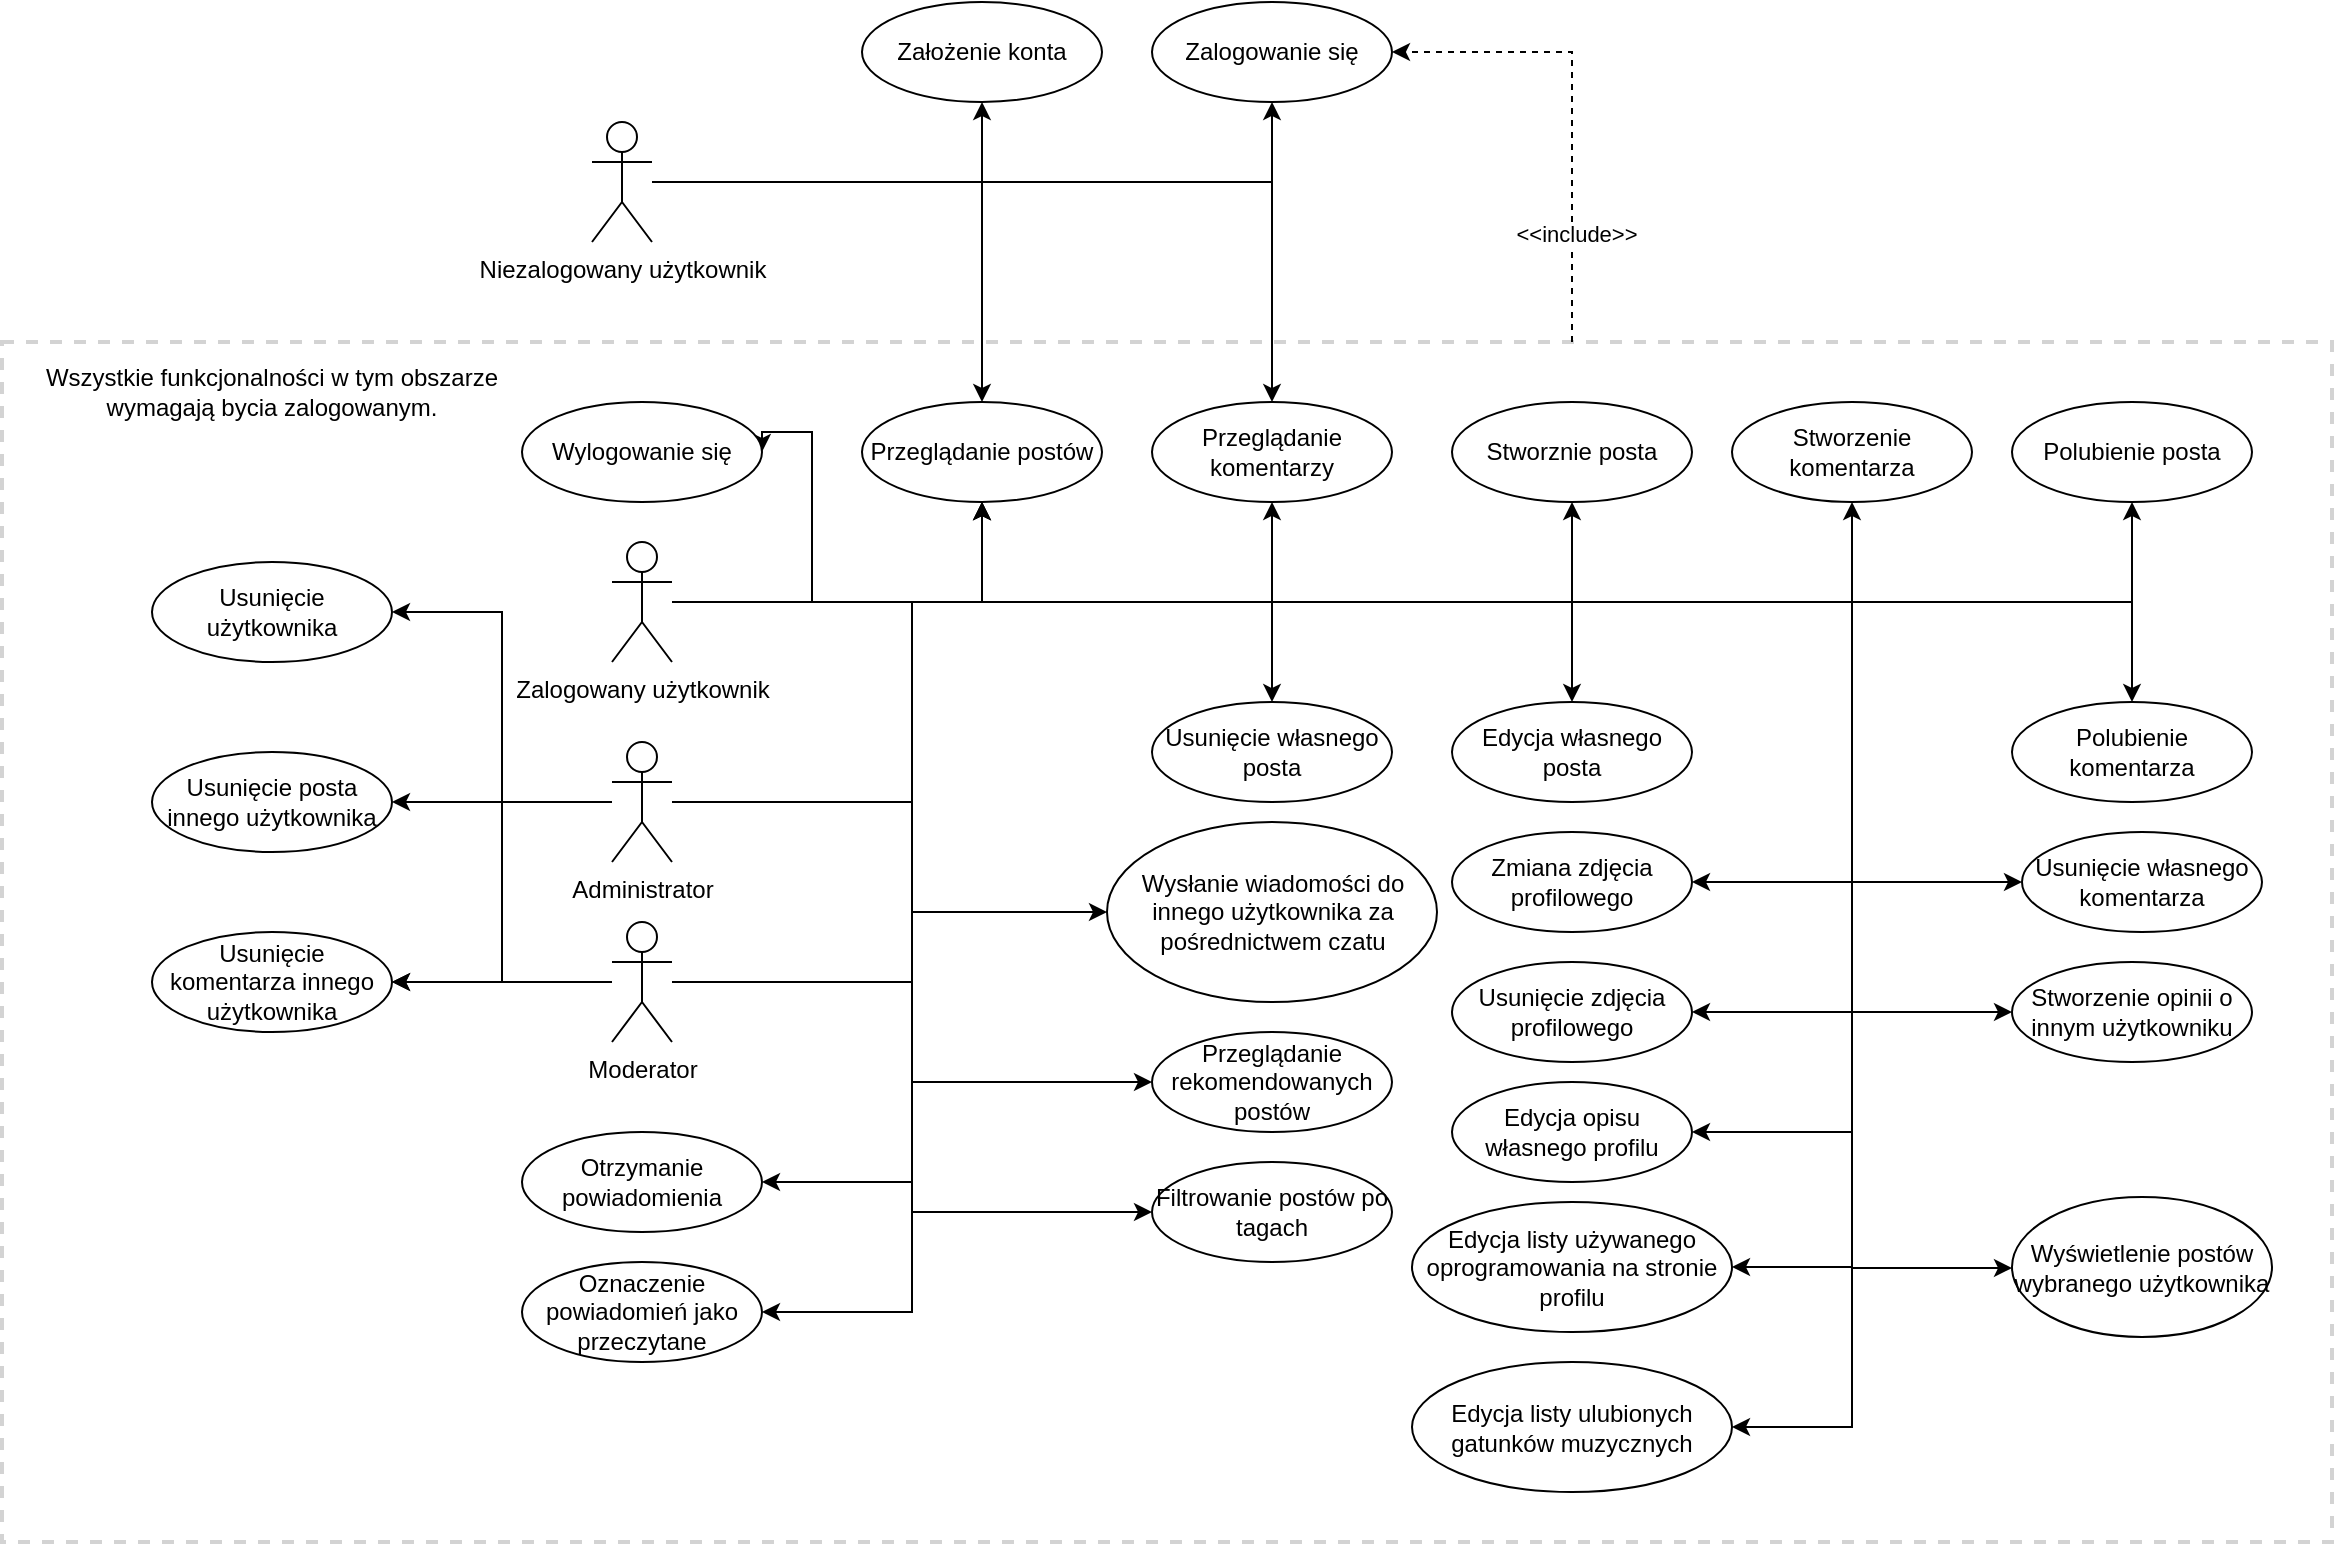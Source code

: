 <mxfile version="28.2.7">
  <diagram name="Strona-1" id="_F1ITJ8noyagQ5atvGh4">
    <mxGraphModel dx="4240" dy="1314" grid="1" gridSize="10" guides="1" tooltips="1" connect="1" arrows="1" fold="1" page="1" pageScale="1" pageWidth="827" pageHeight="1169" math="0" shadow="0">
      <root>
        <mxCell id="0" />
        <mxCell id="1" parent="0" />
        <mxCell id="VOd6qsCjv6AZuIN5jcSB-44" value="" style="rounded=0;whiteSpace=wrap;html=1;fillColor=none;strokeColor=light-dark(#D3D3D3,#DADADA);strokeWidth=2;dashed=1;" vertex="1" parent="1">
          <mxGeometry x="-215" y="420" width="1165" height="600" as="geometry" />
        </mxCell>
        <mxCell id="VOd6qsCjv6AZuIN5jcSB-64" style="edgeStyle=orthogonalEdgeStyle;rounded=0;orthogonalLoop=1;jettySize=auto;html=1;entryX=1;entryY=0.5;entryDx=0;entryDy=0;dashed=1;" edge="1" parent="1" source="VOd6qsCjv6AZuIN5jcSB-44" target="VOd6qsCjv6AZuIN5jcSB-47">
          <mxGeometry relative="1" as="geometry">
            <Array as="points">
              <mxPoint x="570" y="275" />
            </Array>
          </mxGeometry>
        </mxCell>
        <mxCell id="VOd6qsCjv6AZuIN5jcSB-65" value="&amp;lt;&amp;lt;include&amp;gt;&amp;gt;" style="edgeLabel;html=1;align=center;verticalAlign=middle;resizable=0;points=[];" vertex="1" connectable="0" parent="VOd6qsCjv6AZuIN5jcSB-64">
          <mxGeometry x="-0.539" y="-3" relative="1" as="geometry">
            <mxPoint x="-1" as="offset" />
          </mxGeometry>
        </mxCell>
        <mxCell id="VOd6qsCjv6AZuIN5jcSB-7" style="edgeStyle=orthogonalEdgeStyle;rounded=0;orthogonalLoop=1;jettySize=auto;html=1;" edge="1" parent="1" source="VOd6qsCjv6AZuIN5jcSB-1" target="VOd6qsCjv6AZuIN5jcSB-5">
          <mxGeometry relative="1" as="geometry" />
        </mxCell>
        <mxCell id="VOd6qsCjv6AZuIN5jcSB-8" style="edgeStyle=orthogonalEdgeStyle;rounded=0;orthogonalLoop=1;jettySize=auto;html=1;entryX=0.5;entryY=0;entryDx=0;entryDy=0;" edge="1" parent="1" source="VOd6qsCjv6AZuIN5jcSB-1" target="VOd6qsCjv6AZuIN5jcSB-6">
          <mxGeometry relative="1" as="geometry">
            <Array as="points">
              <mxPoint x="420" y="340" />
            </Array>
          </mxGeometry>
        </mxCell>
        <mxCell id="VOd6qsCjv6AZuIN5jcSB-48" style="edgeStyle=orthogonalEdgeStyle;rounded=0;orthogonalLoop=1;jettySize=auto;html=1;entryX=0.5;entryY=1;entryDx=0;entryDy=0;" edge="1" parent="1" source="VOd6qsCjv6AZuIN5jcSB-1" target="VOd6qsCjv6AZuIN5jcSB-47">
          <mxGeometry relative="1" as="geometry" />
        </mxCell>
        <mxCell id="VOd6qsCjv6AZuIN5jcSB-67" style="edgeStyle=orthogonalEdgeStyle;rounded=0;orthogonalLoop=1;jettySize=auto;html=1;entryX=0.5;entryY=1;entryDx=0;entryDy=0;" edge="1" parent="1" source="VOd6qsCjv6AZuIN5jcSB-1" target="VOd6qsCjv6AZuIN5jcSB-66">
          <mxGeometry relative="1" as="geometry" />
        </mxCell>
        <mxCell id="VOd6qsCjv6AZuIN5jcSB-1" value="Niezalogowany użytkownik&lt;div&gt;&lt;br&gt;&lt;/div&gt;" style="shape=umlActor;verticalLabelPosition=bottom;verticalAlign=top;html=1;outlineConnect=0;" vertex="1" parent="1">
          <mxGeometry x="80" y="310" width="30" height="60" as="geometry" />
        </mxCell>
        <mxCell id="VOd6qsCjv6AZuIN5jcSB-10" style="edgeStyle=orthogonalEdgeStyle;rounded=0;orthogonalLoop=1;jettySize=auto;html=1;entryX=0.5;entryY=1;entryDx=0;entryDy=0;" edge="1" parent="1" source="VOd6qsCjv6AZuIN5jcSB-2" target="VOd6qsCjv6AZuIN5jcSB-5">
          <mxGeometry relative="1" as="geometry" />
        </mxCell>
        <mxCell id="VOd6qsCjv6AZuIN5jcSB-11" style="edgeStyle=orthogonalEdgeStyle;rounded=0;orthogonalLoop=1;jettySize=auto;html=1;entryX=0.5;entryY=1;entryDx=0;entryDy=0;curved=0;" edge="1" parent="1" source="VOd6qsCjv6AZuIN5jcSB-2" target="VOd6qsCjv6AZuIN5jcSB-6">
          <mxGeometry relative="1" as="geometry" />
        </mxCell>
        <mxCell id="VOd6qsCjv6AZuIN5jcSB-21" style="edgeStyle=orthogonalEdgeStyle;rounded=0;orthogonalLoop=1;jettySize=auto;html=1;entryX=0.5;entryY=1;entryDx=0;entryDy=0;" edge="1" parent="1" source="VOd6qsCjv6AZuIN5jcSB-2" target="VOd6qsCjv6AZuIN5jcSB-17">
          <mxGeometry relative="1" as="geometry" />
        </mxCell>
        <mxCell id="VOd6qsCjv6AZuIN5jcSB-22" style="edgeStyle=orthogonalEdgeStyle;rounded=0;orthogonalLoop=1;jettySize=auto;html=1;entryX=0.5;entryY=1;entryDx=0;entryDy=0;" edge="1" parent="1" source="VOd6qsCjv6AZuIN5jcSB-2" target="VOd6qsCjv6AZuIN5jcSB-18">
          <mxGeometry relative="1" as="geometry" />
        </mxCell>
        <mxCell id="VOd6qsCjv6AZuIN5jcSB-27" style="edgeStyle=orthogonalEdgeStyle;rounded=0;orthogonalLoop=1;jettySize=auto;html=1;" edge="1" parent="1" source="VOd6qsCjv6AZuIN5jcSB-2" target="VOd6qsCjv6AZuIN5jcSB-26">
          <mxGeometry relative="1" as="geometry" />
        </mxCell>
        <mxCell id="VOd6qsCjv6AZuIN5jcSB-29" style="edgeStyle=orthogonalEdgeStyle;rounded=0;orthogonalLoop=1;jettySize=auto;html=1;" edge="1" parent="1" source="VOd6qsCjv6AZuIN5jcSB-2" target="VOd6qsCjv6AZuIN5jcSB-28">
          <mxGeometry relative="1" as="geometry" />
        </mxCell>
        <mxCell id="VOd6qsCjv6AZuIN5jcSB-31" style="edgeStyle=orthogonalEdgeStyle;rounded=0;orthogonalLoop=1;jettySize=auto;html=1;" edge="1" parent="1" source="VOd6qsCjv6AZuIN5jcSB-2" target="VOd6qsCjv6AZuIN5jcSB-30">
          <mxGeometry relative="1" as="geometry">
            <Array as="points">
              <mxPoint x="710" y="550" />
              <mxPoint x="710" y="690" />
            </Array>
          </mxGeometry>
        </mxCell>
        <mxCell id="VOd6qsCjv6AZuIN5jcSB-33" style="edgeStyle=orthogonalEdgeStyle;rounded=0;orthogonalLoop=1;jettySize=auto;html=1;entryX=0;entryY=0.5;entryDx=0;entryDy=0;" edge="1" parent="1" source="VOd6qsCjv6AZuIN5jcSB-2" target="VOd6qsCjv6AZuIN5jcSB-32">
          <mxGeometry relative="1" as="geometry">
            <Array as="points">
              <mxPoint x="240" y="550" />
              <mxPoint x="240" y="705" />
            </Array>
          </mxGeometry>
        </mxCell>
        <mxCell id="VOd6qsCjv6AZuIN5jcSB-51" style="edgeStyle=orthogonalEdgeStyle;rounded=0;orthogonalLoop=1;jettySize=auto;html=1;entryX=1;entryY=0.5;entryDx=0;entryDy=0;" edge="1" parent="1" source="VOd6qsCjv6AZuIN5jcSB-2" target="VOd6qsCjv6AZuIN5jcSB-49">
          <mxGeometry relative="1" as="geometry">
            <Array as="points">
              <mxPoint x="190" y="550" />
              <mxPoint x="190" y="465" />
            </Array>
          </mxGeometry>
        </mxCell>
        <mxCell id="VOd6qsCjv6AZuIN5jcSB-62" style="edgeStyle=orthogonalEdgeStyle;rounded=0;orthogonalLoop=1;jettySize=auto;html=1;entryX=0.5;entryY=0;entryDx=0;entryDy=0;" edge="1" parent="1" source="VOd6qsCjv6AZuIN5jcSB-2" target="VOd6qsCjv6AZuIN5jcSB-61">
          <mxGeometry relative="1" as="geometry" />
        </mxCell>
        <mxCell id="VOd6qsCjv6AZuIN5jcSB-63" style="edgeStyle=orthogonalEdgeStyle;rounded=0;orthogonalLoop=1;jettySize=auto;html=1;entryX=0.5;entryY=1;entryDx=0;entryDy=0;" edge="1" parent="1" source="VOd6qsCjv6AZuIN5jcSB-2" target="VOd6qsCjv6AZuIN5jcSB-60">
          <mxGeometry relative="1" as="geometry" />
        </mxCell>
        <mxCell id="VOd6qsCjv6AZuIN5jcSB-75" style="edgeStyle=orthogonalEdgeStyle;rounded=0;orthogonalLoop=1;jettySize=auto;html=1;entryX=0;entryY=0.5;entryDx=0;entryDy=0;" edge="1" parent="1" source="VOd6qsCjv6AZuIN5jcSB-2" target="VOd6qsCjv6AZuIN5jcSB-74">
          <mxGeometry relative="1" as="geometry">
            <Array as="points">
              <mxPoint x="710" y="550" />
              <mxPoint x="710" y="755" />
            </Array>
          </mxGeometry>
        </mxCell>
        <mxCell id="VOd6qsCjv6AZuIN5jcSB-80" style="edgeStyle=orthogonalEdgeStyle;rounded=0;orthogonalLoop=1;jettySize=auto;html=1;entryX=0;entryY=0.5;entryDx=0;entryDy=0;" edge="1" parent="1" source="VOd6qsCjv6AZuIN5jcSB-2" target="VOd6qsCjv6AZuIN5jcSB-79">
          <mxGeometry relative="1" as="geometry">
            <Array as="points">
              <mxPoint x="710" y="550" />
              <mxPoint x="710" y="883" />
              <mxPoint x="790" y="883" />
            </Array>
          </mxGeometry>
        </mxCell>
        <mxCell id="VOd6qsCjv6AZuIN5jcSB-81" style="edgeStyle=orthogonalEdgeStyle;rounded=0;orthogonalLoop=1;jettySize=auto;html=1;entryX=1;entryY=0.5;entryDx=0;entryDy=0;" edge="1" parent="1" source="VOd6qsCjv6AZuIN5jcSB-2" target="VOd6qsCjv6AZuIN5jcSB-68">
          <mxGeometry relative="1" as="geometry">
            <Array as="points">
              <mxPoint x="710" y="550" />
              <mxPoint x="710" y="690" />
            </Array>
          </mxGeometry>
        </mxCell>
        <mxCell id="VOd6qsCjv6AZuIN5jcSB-82" style="edgeStyle=orthogonalEdgeStyle;rounded=0;orthogonalLoop=1;jettySize=auto;html=1;entryX=1;entryY=0.5;entryDx=0;entryDy=0;" edge="1" parent="1" source="VOd6qsCjv6AZuIN5jcSB-2" target="VOd6qsCjv6AZuIN5jcSB-69">
          <mxGeometry relative="1" as="geometry">
            <Array as="points">
              <mxPoint x="710" y="550" />
              <mxPoint x="710" y="815" />
            </Array>
          </mxGeometry>
        </mxCell>
        <mxCell id="VOd6qsCjv6AZuIN5jcSB-85" style="edgeStyle=orthogonalEdgeStyle;rounded=0;orthogonalLoop=1;jettySize=auto;html=1;entryX=1;entryY=0.5;entryDx=0;entryDy=0;" edge="1" parent="1" source="VOd6qsCjv6AZuIN5jcSB-2" target="VOd6qsCjv6AZuIN5jcSB-84">
          <mxGeometry relative="1" as="geometry">
            <Array as="points">
              <mxPoint x="710" y="550" />
              <mxPoint x="710" y="755" />
            </Array>
          </mxGeometry>
        </mxCell>
        <mxCell id="VOd6qsCjv6AZuIN5jcSB-86" style="edgeStyle=orthogonalEdgeStyle;rounded=0;orthogonalLoop=1;jettySize=auto;html=1;entryX=1;entryY=0.5;entryDx=0;entryDy=0;" edge="1" parent="1" source="VOd6qsCjv6AZuIN5jcSB-2" target="VOd6qsCjv6AZuIN5jcSB-70">
          <mxGeometry relative="1" as="geometry">
            <Array as="points">
              <mxPoint x="710" y="550" />
              <mxPoint x="710" y="882" />
            </Array>
          </mxGeometry>
        </mxCell>
        <mxCell id="VOd6qsCjv6AZuIN5jcSB-87" style="edgeStyle=orthogonalEdgeStyle;rounded=0;orthogonalLoop=1;jettySize=auto;html=1;entryX=1;entryY=0.5;entryDx=0;entryDy=0;" edge="1" parent="1" source="VOd6qsCjv6AZuIN5jcSB-2" target="VOd6qsCjv6AZuIN5jcSB-71">
          <mxGeometry relative="1" as="geometry">
            <Array as="points">
              <mxPoint x="710" y="550" />
              <mxPoint x="710" y="962" />
            </Array>
          </mxGeometry>
        </mxCell>
        <mxCell id="VOd6qsCjv6AZuIN5jcSB-2" value="Zalogowany użytkownik&lt;div&gt;&lt;br&gt;&lt;/div&gt;" style="shape=umlActor;verticalLabelPosition=bottom;verticalAlign=top;html=1;outlineConnect=0;" vertex="1" parent="1">
          <mxGeometry x="90" y="520" width="30" height="60" as="geometry" />
        </mxCell>
        <mxCell id="VOd6qsCjv6AZuIN5jcSB-35" style="edgeStyle=orthogonalEdgeStyle;rounded=0;orthogonalLoop=1;jettySize=auto;html=1;" edge="1" parent="1" source="VOd6qsCjv6AZuIN5jcSB-3" target="VOd6qsCjv6AZuIN5jcSB-5">
          <mxGeometry relative="1" as="geometry">
            <Array as="points">
              <mxPoint x="240" y="740" />
              <mxPoint x="240" y="550" />
              <mxPoint x="275" y="550" />
            </Array>
          </mxGeometry>
        </mxCell>
        <mxCell id="VOd6qsCjv6AZuIN5jcSB-39" style="edgeStyle=orthogonalEdgeStyle;rounded=0;orthogonalLoop=1;jettySize=auto;html=1;" edge="1" parent="1" source="VOd6qsCjv6AZuIN5jcSB-3" target="VOd6qsCjv6AZuIN5jcSB-38">
          <mxGeometry relative="1" as="geometry" />
        </mxCell>
        <mxCell id="VOd6qsCjv6AZuIN5jcSB-54" style="edgeStyle=orthogonalEdgeStyle;rounded=0;orthogonalLoop=1;jettySize=auto;html=1;" edge="1" parent="1" source="VOd6qsCjv6AZuIN5jcSB-3" target="VOd6qsCjv6AZuIN5jcSB-52">
          <mxGeometry relative="1" as="geometry" />
        </mxCell>
        <mxCell id="VOd6qsCjv6AZuIN5jcSB-55" style="edgeStyle=orthogonalEdgeStyle;rounded=0;orthogonalLoop=1;jettySize=auto;html=1;entryX=0;entryY=0.5;entryDx=0;entryDy=0;" edge="1" parent="1" source="VOd6qsCjv6AZuIN5jcSB-3" target="VOd6qsCjv6AZuIN5jcSB-53">
          <mxGeometry relative="1" as="geometry" />
        </mxCell>
        <mxCell id="VOd6qsCjv6AZuIN5jcSB-58" style="edgeStyle=orthogonalEdgeStyle;rounded=0;orthogonalLoop=1;jettySize=auto;html=1;entryX=1;entryY=0.5;entryDx=0;entryDy=0;" edge="1" parent="1" source="VOd6qsCjv6AZuIN5jcSB-3" target="VOd6qsCjv6AZuIN5jcSB-56">
          <mxGeometry relative="1" as="geometry">
            <Array as="points">
              <mxPoint x="240" y="740" />
              <mxPoint x="240" y="840" />
            </Array>
          </mxGeometry>
        </mxCell>
        <mxCell id="VOd6qsCjv6AZuIN5jcSB-59" style="edgeStyle=orthogonalEdgeStyle;rounded=0;orthogonalLoop=1;jettySize=auto;html=1;entryX=1;entryY=0.5;entryDx=0;entryDy=0;" edge="1" parent="1" source="VOd6qsCjv6AZuIN5jcSB-3" target="VOd6qsCjv6AZuIN5jcSB-57">
          <mxGeometry relative="1" as="geometry">
            <Array as="points">
              <mxPoint x="240" y="740" />
              <mxPoint x="240" y="905" />
            </Array>
          </mxGeometry>
        </mxCell>
        <mxCell id="VOd6qsCjv6AZuIN5jcSB-3" value="&lt;div&gt;Moderator&lt;/div&gt;" style="shape=umlActor;verticalLabelPosition=bottom;verticalAlign=top;html=1;outlineConnect=0;" vertex="1" parent="1">
          <mxGeometry x="90" y="710" width="30" height="60" as="geometry" />
        </mxCell>
        <mxCell id="VOd6qsCjv6AZuIN5jcSB-34" style="edgeStyle=orthogonalEdgeStyle;rounded=0;orthogonalLoop=1;jettySize=auto;html=1;" edge="1" parent="1" source="VOd6qsCjv6AZuIN5jcSB-4" target="VOd6qsCjv6AZuIN5jcSB-5">
          <mxGeometry relative="1" as="geometry">
            <Array as="points">
              <mxPoint x="240" y="650" />
              <mxPoint x="240" y="550" />
              <mxPoint x="275" y="550" />
            </Array>
          </mxGeometry>
        </mxCell>
        <mxCell id="VOd6qsCjv6AZuIN5jcSB-37" style="edgeStyle=orthogonalEdgeStyle;rounded=0;orthogonalLoop=1;jettySize=auto;html=1;" edge="1" parent="1" source="VOd6qsCjv6AZuIN5jcSB-4" target="VOd6qsCjv6AZuIN5jcSB-36">
          <mxGeometry relative="1" as="geometry" />
        </mxCell>
        <mxCell id="VOd6qsCjv6AZuIN5jcSB-40" style="edgeStyle=orthogonalEdgeStyle;rounded=0;orthogonalLoop=1;jettySize=auto;html=1;entryX=1;entryY=0.5;entryDx=0;entryDy=0;" edge="1" parent="1" source="VOd6qsCjv6AZuIN5jcSB-4" target="VOd6qsCjv6AZuIN5jcSB-38">
          <mxGeometry relative="1" as="geometry" />
        </mxCell>
        <mxCell id="VOd6qsCjv6AZuIN5jcSB-43" style="edgeStyle=orthogonalEdgeStyle;rounded=0;orthogonalLoop=1;jettySize=auto;html=1;entryX=1;entryY=0.5;entryDx=0;entryDy=0;" edge="1" parent="1" source="VOd6qsCjv6AZuIN5jcSB-4" target="VOd6qsCjv6AZuIN5jcSB-42">
          <mxGeometry relative="1" as="geometry" />
        </mxCell>
        <mxCell id="VOd6qsCjv6AZuIN5jcSB-4" value="&lt;div&gt;Administrator&lt;/div&gt;" style="shape=umlActor;verticalLabelPosition=bottom;verticalAlign=top;html=1;outlineConnect=0;" vertex="1" parent="1">
          <mxGeometry x="90" y="620" width="30" height="60" as="geometry" />
        </mxCell>
        <mxCell id="VOd6qsCjv6AZuIN5jcSB-5" value="Przeglądanie postów" style="ellipse;whiteSpace=wrap;html=1;" vertex="1" parent="1">
          <mxGeometry x="215" y="450" width="120" height="50" as="geometry" />
        </mxCell>
        <mxCell id="VOd6qsCjv6AZuIN5jcSB-6" value="Przeglądanie komentarzy" style="ellipse;whiteSpace=wrap;html=1;" vertex="1" parent="1">
          <mxGeometry x="360" y="450" width="120" height="50" as="geometry" />
        </mxCell>
        <mxCell id="VOd6qsCjv6AZuIN5jcSB-17" value="Stworznie posta" style="ellipse;whiteSpace=wrap;html=1;" vertex="1" parent="1">
          <mxGeometry x="510" y="450" width="120" height="50" as="geometry" />
        </mxCell>
        <mxCell id="VOd6qsCjv6AZuIN5jcSB-18" value="Stworzenie komentarza" style="ellipse;whiteSpace=wrap;html=1;" vertex="1" parent="1">
          <mxGeometry x="650" y="450" width="120" height="50" as="geometry" />
        </mxCell>
        <mxCell id="VOd6qsCjv6AZuIN5jcSB-26" value="Edycja własnego posta" style="ellipse;whiteSpace=wrap;html=1;" vertex="1" parent="1">
          <mxGeometry x="510" y="600" width="120" height="50" as="geometry" />
        </mxCell>
        <mxCell id="VOd6qsCjv6AZuIN5jcSB-28" value="Usunięcie własnego posta" style="ellipse;whiteSpace=wrap;html=1;" vertex="1" parent="1">
          <mxGeometry x="360" y="600" width="120" height="50" as="geometry" />
        </mxCell>
        <mxCell id="VOd6qsCjv6AZuIN5jcSB-30" value="Usunięcie własnego komentarza" style="ellipse;whiteSpace=wrap;html=1;" vertex="1" parent="1">
          <mxGeometry x="795" y="665" width="120" height="50" as="geometry" />
        </mxCell>
        <mxCell id="VOd6qsCjv6AZuIN5jcSB-32" value="Wysłanie wiadomości do innego użytkownika za pośrednictwem czatu" style="ellipse;whiteSpace=wrap;html=1;" vertex="1" parent="1">
          <mxGeometry x="337.5" y="660" width="165" height="90" as="geometry" />
        </mxCell>
        <mxCell id="VOd6qsCjv6AZuIN5jcSB-36" value="Usunięcie posta innego użytkownika" style="ellipse;whiteSpace=wrap;html=1;" vertex="1" parent="1">
          <mxGeometry x="-140" y="625" width="120" height="50" as="geometry" />
        </mxCell>
        <mxCell id="VOd6qsCjv6AZuIN5jcSB-38" value="Usunięcie komentarza innego użytkownika" style="ellipse;whiteSpace=wrap;html=1;" vertex="1" parent="1">
          <mxGeometry x="-140" y="715" width="120" height="50" as="geometry" />
        </mxCell>
        <mxCell id="VOd6qsCjv6AZuIN5jcSB-42" value="Usunięcie użytkownika" style="ellipse;whiteSpace=wrap;html=1;" vertex="1" parent="1">
          <mxGeometry x="-140" y="530" width="120" height="50" as="geometry" />
        </mxCell>
        <mxCell id="VOd6qsCjv6AZuIN5jcSB-46" value="Wszystkie funkcjonalności w tym obszarze wymagają bycia zalogowanym." style="text;html=1;whiteSpace=wrap;strokeColor=none;fillColor=none;align=center;verticalAlign=middle;rounded=0;" vertex="1" parent="1">
          <mxGeometry x="-215" y="430" width="270" height="30" as="geometry" />
        </mxCell>
        <mxCell id="VOd6qsCjv6AZuIN5jcSB-47" value="Zalogowanie się" style="ellipse;whiteSpace=wrap;html=1;" vertex="1" parent="1">
          <mxGeometry x="360" y="250" width="120" height="50" as="geometry" />
        </mxCell>
        <mxCell id="VOd6qsCjv6AZuIN5jcSB-49" value="Wylogowanie się" style="ellipse;whiteSpace=wrap;html=1;" vertex="1" parent="1">
          <mxGeometry x="45" y="450" width="120" height="50" as="geometry" />
        </mxCell>
        <mxCell id="VOd6qsCjv6AZuIN5jcSB-52" value="Przeglądanie rekomendowanych postów" style="ellipse;whiteSpace=wrap;html=1;" vertex="1" parent="1">
          <mxGeometry x="360" y="765" width="120" height="50" as="geometry" />
        </mxCell>
        <mxCell id="VOd6qsCjv6AZuIN5jcSB-53" value="Filtrowanie postów po tagach" style="ellipse;whiteSpace=wrap;html=1;" vertex="1" parent="1">
          <mxGeometry x="360" y="830" width="120" height="50" as="geometry" />
        </mxCell>
        <mxCell id="VOd6qsCjv6AZuIN5jcSB-56" value="Otrzymanie powiadomienia" style="ellipse;whiteSpace=wrap;html=1;" vertex="1" parent="1">
          <mxGeometry x="45" y="815" width="120" height="50" as="geometry" />
        </mxCell>
        <mxCell id="VOd6qsCjv6AZuIN5jcSB-57" value="Oznaczenie powiadomień jako przeczytane" style="ellipse;whiteSpace=wrap;html=1;" vertex="1" parent="1">
          <mxGeometry x="45" y="880" width="120" height="50" as="geometry" />
        </mxCell>
        <mxCell id="VOd6qsCjv6AZuIN5jcSB-60" value="Polubienie posta" style="ellipse;whiteSpace=wrap;html=1;" vertex="1" parent="1">
          <mxGeometry x="790" y="450" width="120" height="50" as="geometry" />
        </mxCell>
        <mxCell id="VOd6qsCjv6AZuIN5jcSB-61" value="Polubienie komentarza" style="ellipse;whiteSpace=wrap;html=1;" vertex="1" parent="1">
          <mxGeometry x="790" y="600" width="120" height="50" as="geometry" />
        </mxCell>
        <mxCell id="VOd6qsCjv6AZuIN5jcSB-66" value="Założenie konta" style="ellipse;whiteSpace=wrap;html=1;" vertex="1" parent="1">
          <mxGeometry x="215" y="250" width="120" height="50" as="geometry" />
        </mxCell>
        <mxCell id="VOd6qsCjv6AZuIN5jcSB-68" value="Zmiana zdjęcia profilowego" style="ellipse;whiteSpace=wrap;html=1;" vertex="1" parent="1">
          <mxGeometry x="510" y="665" width="120" height="50" as="geometry" />
        </mxCell>
        <mxCell id="VOd6qsCjv6AZuIN5jcSB-69" value="Edycja opisu własnego profilu" style="ellipse;whiteSpace=wrap;html=1;" vertex="1" parent="1">
          <mxGeometry x="510" y="790" width="120" height="50" as="geometry" />
        </mxCell>
        <mxCell id="VOd6qsCjv6AZuIN5jcSB-70" value="Edycja listy używanego oprogramowania na stronie profilu" style="ellipse;whiteSpace=wrap;html=1;" vertex="1" parent="1">
          <mxGeometry x="490" y="850" width="160" height="65" as="geometry" />
        </mxCell>
        <mxCell id="VOd6qsCjv6AZuIN5jcSB-71" value="Edycja listy ulubionych gatunków muzycznych" style="ellipse;whiteSpace=wrap;html=1;" vertex="1" parent="1">
          <mxGeometry x="490" y="930" width="160" height="65" as="geometry" />
        </mxCell>
        <mxCell id="VOd6qsCjv6AZuIN5jcSB-74" value="Stworzenie opinii o innym użytkowniku" style="ellipse;whiteSpace=wrap;html=1;" vertex="1" parent="1">
          <mxGeometry x="790" y="730" width="120" height="50" as="geometry" />
        </mxCell>
        <mxCell id="VOd6qsCjv6AZuIN5jcSB-79" value="Wyświetlenie postów wybranego użytkownika" style="ellipse;whiteSpace=wrap;html=1;" vertex="1" parent="1">
          <mxGeometry x="790" y="847.5" width="130" height="70" as="geometry" />
        </mxCell>
        <mxCell id="VOd6qsCjv6AZuIN5jcSB-84" value="Usunięcie zdjęcia profilowego" style="ellipse;whiteSpace=wrap;html=1;" vertex="1" parent="1">
          <mxGeometry x="510" y="730" width="120" height="50" as="geometry" />
        </mxCell>
      </root>
    </mxGraphModel>
  </diagram>
</mxfile>
